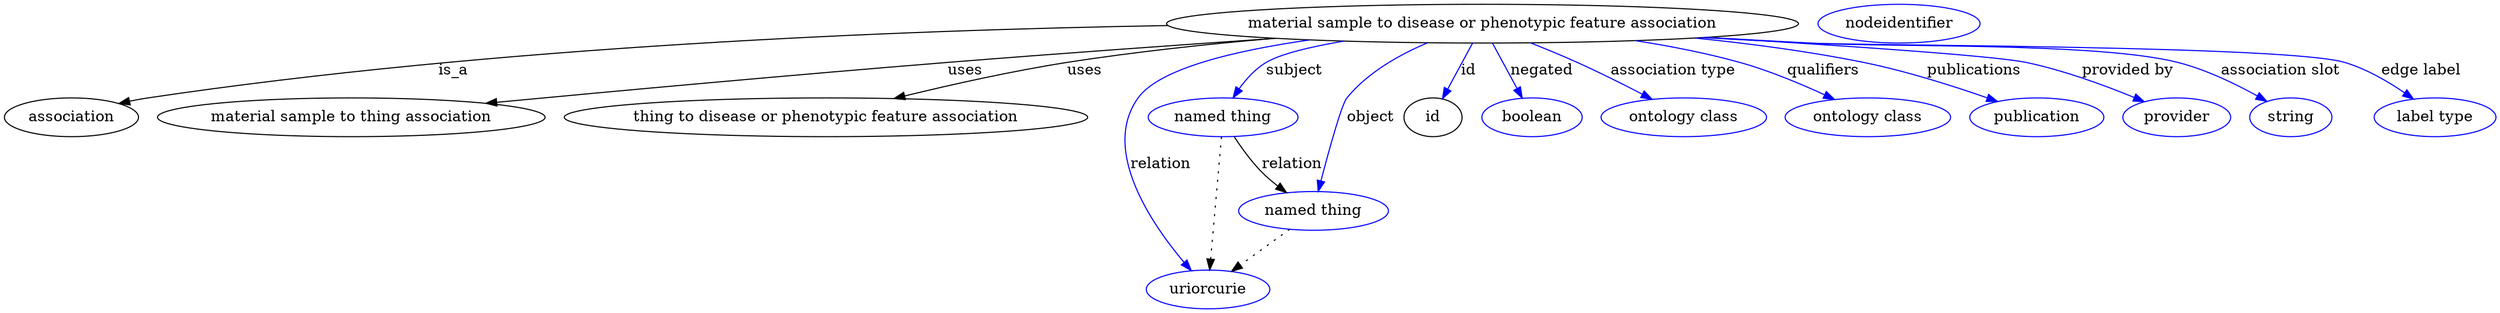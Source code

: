 digraph {
	graph [bb="0,0,1876.1,281"];
	node [label="\N"];
	"material sample to disease or phenotypic feature association"	[height=0.5,
		label="material sample to disease or phenotypic feature association",
		pos="1098.4,263",
		width=6.1811];
	association	[height=0.5,
		pos="49.402,177",
		width=1.3723];
	"material sample to disease or phenotypic feature association" -> association	[label=is_a,
		lp="334.68,220",
		pos="e,85.005,189.53 876.99,260.97 675.21,256.73 369.71,242.05 108.4,195 103.97,194.2 99.403,193.21 94.856,192.1"];
	"material sample to thing association"	[height=0.5,
		pos="254.4,177",
		width=3.8145];
	"material sample to disease or phenotypic feature association" -> "material sample to thing association"	[label=uses,
		lp="694.46,220",
		pos="e,353.64,189.5 943.18,250.04 864.9,243.73 768.5,235.53 682.29,227 557.26,214.62 526.23,209.33 401.4,195 389.22,193.6 376.47,192.13 \
363.78,190.67"];
	"thing to disease or phenotypic feature association"	[height=0.5,
		pos="594.4,177",
		width=5.1241];
	"material sample to disease or phenotypic feature association" -> "thing to disease or phenotypic feature association"	[label=uses,
		lp="780.46,220",
		pos="e,644.09,194.42 938.09,250.49 883.88,245.15 823.19,237.57 768.29,227 729.61,219.55 687.02,207.62 653.68,197.39"];
	subject	[color=blue,
		height=0.5,
		label="named thing",
		pos="888.4,177",
		width=1.5019];
	"material sample to disease or phenotypic feature association" -> subject	[color=blue,
		label=subject,
		lp="945.23,220",
		pos="e,896.86,195.12 972.21,248.06 955.48,242.98 939.16,236.15 924.75,227 915.72,221.27 908.16,212.44 902.32,203.85",
		style=solid];
	relation	[color=blue,
		height=0.5,
		label=uriorcurie,
		pos="875.4,18",
		width=1.2492];
	"material sample to disease or phenotypic feature association" -> relation	[color=blue,
		label=relation,
		lp="837.78,134",
		pos="e,862.3,35.492 975.45,247.93 911.48,237.64 843,220.88 825.4,195 793.29,147.78 830.93,80.094 856.2,43.966",
		style=solid];
	object	[color=blue,
		height=0.5,
		label="named thing",
		pos="957.4,91",
		width=1.5019];
	"material sample to disease or phenotypic feature association" -> object	[color=blue,
		label=object,
		lp="1004.5,177",
		pos="e,960.76,109.05 1055.2,245.27 1031.9,234.24 1004.6,217.61 987.19,195 978.03,183.08 968.57,145.18 962.83,118.84",
		style=solid];
	id	[height=0.5,
		pos="1057.4,177",
		width=0.75];
	"material sample to disease or phenotypic feature association" -> id	[color=blue,
		label=id,
		lp="1085.8,220",
		pos="e,1065.4,194.4 1090.1,245 1084.3,233.12 1076.5,217.04 1069.9,203.61",
		style=solid];
	negated	[color=blue,
		height=0.5,
		label=boolean,
		pos="1140.4,177",
		width=1.0584];
	"material sample to disease or phenotypic feature association" -> negated	[color=blue,
		label=negated,
		lp="1144.2,220",
		pos="e,1132.1,194.69 1106.9,245 1112.8,233.2 1120.8,217.25 1127.5,203.88",
		style=solid];
	"association type"	[color=blue,
		height=0.5,
		label="ontology class",
		pos="1257.4,177",
		width=1.6931];
	"material sample to disease or phenotypic feature association" -> "association type"	[color=blue,
		label="association type",
		lp="1240.3,220",
		pos="e,1231,193.43 1134.1,245.15 1145.8,239.53 1158.7,233.13 1170.4,227 1187.6,217.99 1206.4,207.48 1222.1,198.51",
		style=solid];
	qualifiers	[color=blue,
		height=0.5,
		label="ontology class",
		pos="1397.4,177",
		width=1.6931];
	"material sample to disease or phenotypic feature association" -> qualifiers	[color=blue,
		label=qualifiers,
		lp="1352.5,220",
		pos="e,1369.3,193.07 1205.1,247.2 1232.9,242.06 1262.5,235.42 1289.4,227 1313.8,219.37 1339.9,207.63 1360.3,197.56",
		style=solid];
	publications	[color=blue,
		height=0.5,
		label=publication,
		pos="1526.4,177",
		width=1.3859];
	"material sample to disease or phenotypic feature association" -> publications	[color=blue,
		label=publications,
		lp="1465.6,220",
		pos="e,1494.6,190.92 1246.8,249.54 1290.8,244.28 1338.8,236.99 1382.4,227 1417.7,218.9 1456.6,205.39 1485,194.61",
		style=solid];
	"provided by"	[color=blue,
		height=0.5,
		label=provider,
		pos="1634.4,177",
		width=1.1129];
	"material sample to disease or phenotypic feature association" -> "provided by"	[color=blue,
		label="provided by",
		lp="1582,220",
		pos="e,1607.5,190.55 1257.1,250.35 1360,242.43 1479.3,232.45 1503.4,227 1536.4,219.55 1572.2,205.72 1598.1,194.64",
		style=solid];
	"association slot"	[color=blue,
		height=0.5,
		label=string,
		pos="1722.4,177",
		width=0.8403];
	"material sample to disease or phenotypic feature association" -> "association slot"	[color=blue,
		label="association slot",
		lp="1701.4,220",
		pos="e,1702,190.6 1255.6,250.25 1280.6,248.44 1306.2,246.64 1330.4,245 1458.8,236.3 1494.8,259.23 1619.4,227 1645.6,220.24 1673.1,206.77 \
1693.1,195.66",
		style=solid];
	"edge label"	[color=blue,
		height=0.5,
		label="label type",
		pos="1831.4,177",
		width=1.2425];
	"material sample to disease or phenotypic feature association" -> "edge label"	[color=blue,
		label="edge label",
		lp="1808,220",
		pos="e,1811.9,193.28 1252.8,250.03 1278.7,248.21 1305.3,246.46 1330.4,245 1423.2,239.6 1659.3,253.42 1748.4,227 1768.1,221.16 1788,209.63 \
1803.4,199.23",
		style=solid];
	subject -> relation	[pos="e,876.82,36.08 886.99,158.9 884.74,131.77 880.34,78.614 877.65,46.207",
		style=dotted];
	subject -> object	[label=relation,
		lp="943.78,134",
		pos="e,939.59,108.07 898.69,159.07 904.9,149.35 913.21,137.1 921.64,127 924.97,123.02 928.69,118.99 932.44,115.15"];
	object -> relation	[pos="e,893.37,34.559 938.79,73.889 927.63,64.223 913.27,51.791 901.04,41.203",
		style=dotted];
	association_id	[color=blue,
		height=0.5,
		label=nodeidentifier,
		pos="1398.4,263",
		width=1.6451];
}
